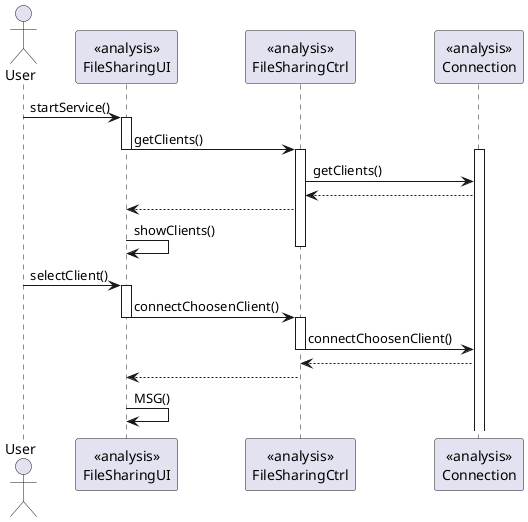   @startuml doc-files/ipc08_01_analysis.png
  actor User
  participant "<<analysis>>\nFileSharingUI" as UI
  participant "<<analysis>>\nFileSharingCtrl" as ctrl
  participant "<<analysis>>\nConnection" as connect
  User -> UI : startService()
  activate UI
  UI -> ctrl : getClients()
  deactivate UI
  activate ctrl
  activate connect
  ctrl -> connect : getClients()
  connect --> ctrl 
  ctrl --> UI
  UI -> UI : showClients()
  deactivate ctrl
  User -> UI : selectClient()
  activate UI
  UI -> ctrl : connectChoosenClient()
  deactivate UI
  activate ctrl
  ctrl -> connect : connectChoosenClient()
  deactivate ctrl
  connect --> ctrl
  ctrl --> UI
  UI -> UI : MSG()
  @enduml